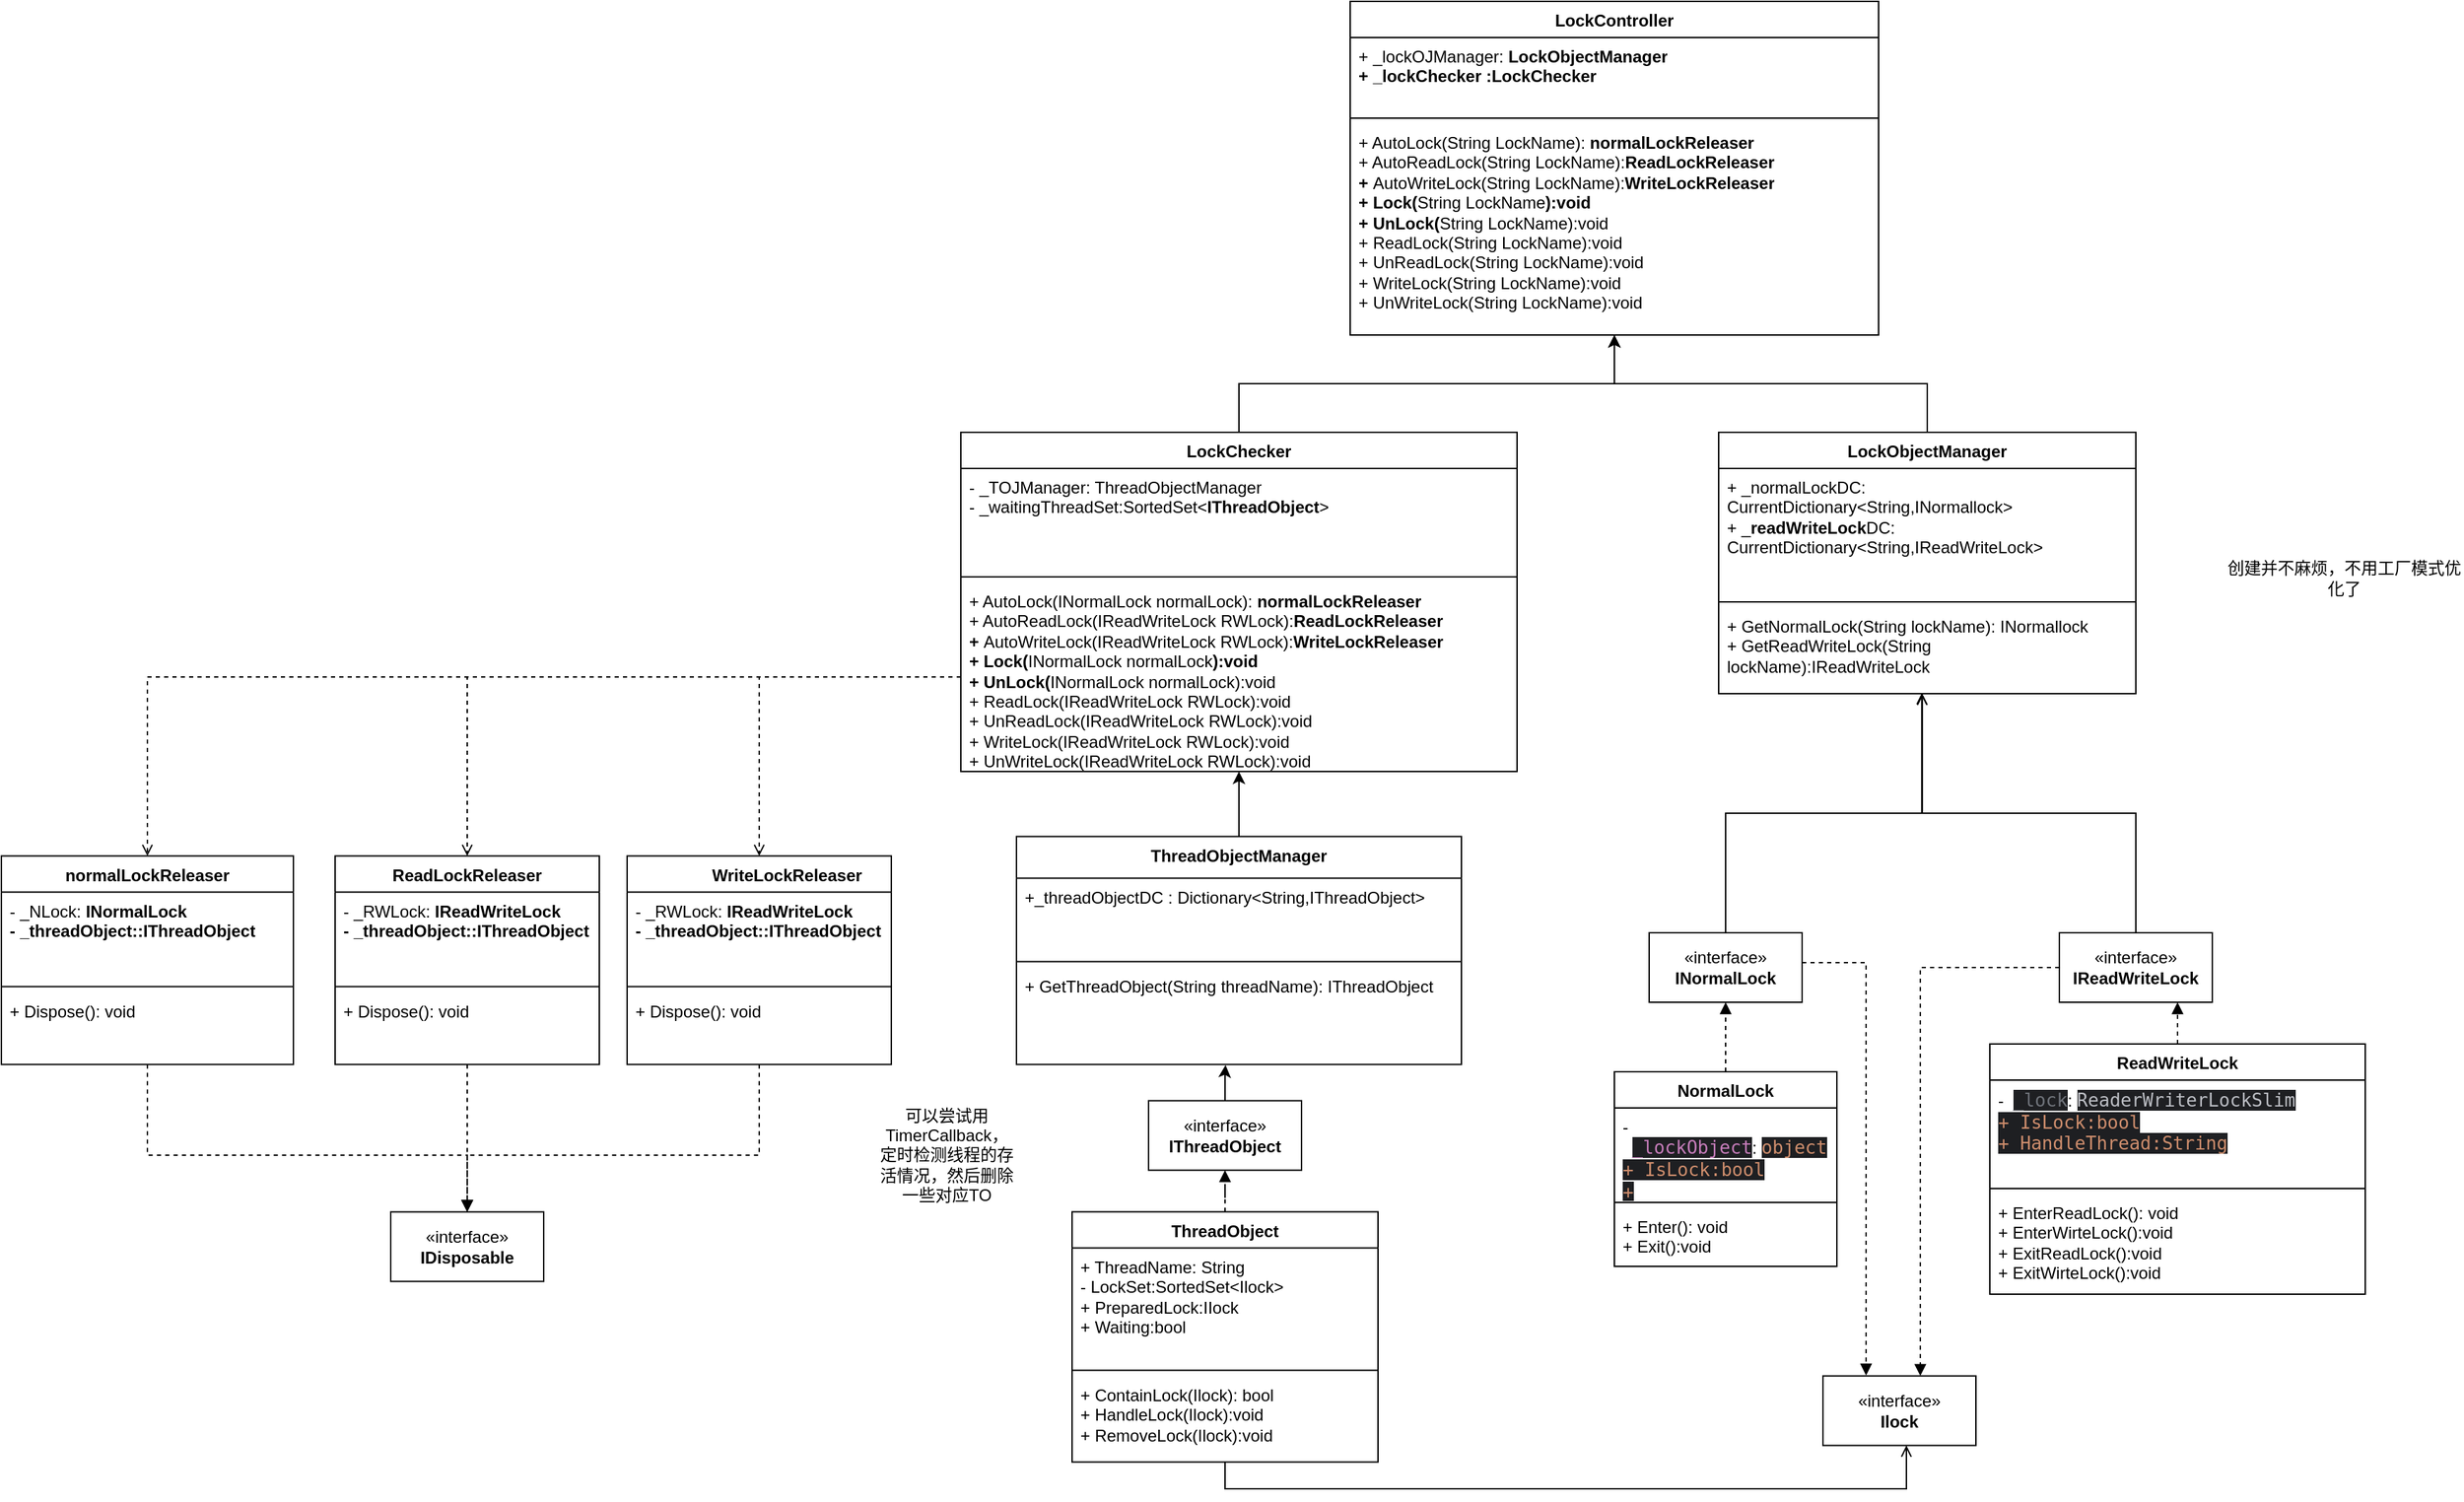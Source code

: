 <mxfile version="24.7.17">
  <diagram name="第 1 页" id="JpvcieowRDWIJuaSSqmZ">
    <mxGraphModel dx="2578" dy="1491" grid="1" gridSize="10" guides="1" tooltips="1" connect="1" arrows="1" fold="1" page="1" pageScale="1" pageWidth="3300" pageHeight="2339" math="0" shadow="0">
      <root>
        <mxCell id="0" />
        <mxCell id="1" parent="0" />
        <mxCell id="YCzQFa3O_kxyJUHs1YJj-19" style="edgeStyle=orthogonalEdgeStyle;rounded=0;orthogonalLoop=1;jettySize=auto;html=1;endArrow=block;endFill=1;dashed=1;" parent="1" source="YCzQFa3O_kxyJUHs1YJj-2" target="YCzQFa3O_kxyJUHs1YJj-7" edge="1">
          <mxGeometry relative="1" as="geometry" />
        </mxCell>
        <mxCell id="YCzQFa3O_kxyJUHs1YJj-2" value="NormalLock" style="swimlane;fontStyle=1;align=center;verticalAlign=top;childLayout=stackLayout;horizontal=1;startSize=26;horizontalStack=0;resizeParent=1;resizeParentMax=0;resizeLast=0;collapsible=1;marginBottom=0;whiteSpace=wrap;html=1;" parent="1" vertex="1">
          <mxGeometry x="1760" y="1120" width="160" height="140" as="geometry" />
        </mxCell>
        <mxCell id="YCzQFa3O_kxyJUHs1YJj-3" value="-&amp;nbsp;&amp;nbsp;&lt;span style=&quot;color: rgb(199, 125, 187); font-family: &amp;quot;JetBrains Mono&amp;quot;, monospace; font-size: 9.8pt; background-color: rgb(30, 31, 34);&quot;&gt;_lockObject&lt;/span&gt;&lt;span style=&quot;background-color: initial;&quot;&gt;:&amp;nbsp;&lt;/span&gt;&lt;span style=&quot;color: rgb(207, 142, 109); font-family: &amp;quot;JetBrains Mono&amp;quot;, monospace; font-size: 9.8pt; background-color: rgb(30, 31, 34);&quot;&gt;object&lt;/span&gt;&lt;div&gt;&lt;font face=&quot;JetBrains Mono, monospace&quot; color=&quot;#cf8e6d&quot;&gt;&lt;span style=&quot;font-size: 13.067px; background-color: rgb(30, 31, 34);&quot;&gt;+ IsLock:bool&lt;/span&gt;&lt;/font&gt;&lt;/div&gt;&lt;div&gt;&lt;font face=&quot;JetBrains Mono, monospace&quot; color=&quot;#cf8e6d&quot;&gt;&lt;span style=&quot;font-size: 13.067px; background-color: rgb(30, 31, 34);&quot;&gt;+ HandleThread:String&lt;/span&gt;&lt;/font&gt;&lt;/div&gt;" style="text;strokeColor=none;fillColor=none;align=left;verticalAlign=top;spacingLeft=4;spacingRight=4;overflow=hidden;rotatable=0;points=[[0,0.5],[1,0.5]];portConstraint=eastwest;whiteSpace=wrap;html=1;" parent="YCzQFa3O_kxyJUHs1YJj-2" vertex="1">
          <mxGeometry y="26" width="160" height="64" as="geometry" />
        </mxCell>
        <mxCell id="YCzQFa3O_kxyJUHs1YJj-4" value="" style="line;strokeWidth=1;fillColor=none;align=left;verticalAlign=middle;spacingTop=-1;spacingLeft=3;spacingRight=3;rotatable=0;labelPosition=right;points=[];portConstraint=eastwest;strokeColor=inherit;" parent="YCzQFa3O_kxyJUHs1YJj-2" vertex="1">
          <mxGeometry y="90" width="160" height="8" as="geometry" />
        </mxCell>
        <mxCell id="YCzQFa3O_kxyJUHs1YJj-5" value="+ Enter(): void&lt;div&gt;+ Exit():void&lt;/div&gt;" style="text;strokeColor=none;fillColor=none;align=left;verticalAlign=top;spacingLeft=4;spacingRight=4;overflow=hidden;rotatable=0;points=[[0,0.5],[1,0.5]];portConstraint=eastwest;whiteSpace=wrap;html=1;" parent="YCzQFa3O_kxyJUHs1YJj-2" vertex="1">
          <mxGeometry y="98" width="160" height="42" as="geometry" />
        </mxCell>
        <mxCell id="YCzQFa3O_kxyJUHs1YJj-36" style="edgeStyle=orthogonalEdgeStyle;rounded=0;orthogonalLoop=1;jettySize=auto;html=1;entryX=0.191;entryY=0.064;entryDx=0;entryDy=0;dashed=1;endArrow=block;endFill=1;entryPerimeter=0;" parent="1" edge="1">
          <mxGeometry relative="1" as="geometry">
            <mxPoint x="1895" y="1041.5" as="sourcePoint" />
            <mxPoint x="1941.01" y="1338.51" as="targetPoint" />
            <Array as="points">
              <mxPoint x="1941" y="1042" />
            </Array>
          </mxGeometry>
        </mxCell>
        <mxCell id="YCzQFa3O_kxyJUHs1YJj-7" value="«interface»&lt;br&gt;&lt;b&gt;INormalLock&lt;/b&gt;" style="html=1;whiteSpace=wrap;" parent="1" vertex="1">
          <mxGeometry x="1785" y="1020" width="110" height="50" as="geometry" />
        </mxCell>
        <mxCell id="YCzQFa3O_kxyJUHs1YJj-8" value="ReadWriteLock" style="swimlane;fontStyle=1;align=center;verticalAlign=top;childLayout=stackLayout;horizontal=1;startSize=26;horizontalStack=0;resizeParent=1;resizeParentMax=0;resizeLast=0;collapsible=1;marginBottom=0;whiteSpace=wrap;html=1;" parent="1" vertex="1">
          <mxGeometry x="2030" y="1100" width="270" height="180" as="geometry" />
        </mxCell>
        <mxCell id="YCzQFa3O_kxyJUHs1YJj-9" value="-&amp;nbsp;&amp;nbsp;&lt;span style=&quot;color: rgb(111, 115, 122); font-family: &amp;quot;JetBrains Mono&amp;quot;, monospace; font-size: 9.8pt; background-color: rgb(30, 31, 34);&quot;&gt;_lock&lt;/span&gt;&lt;span style=&quot;background-color: initial;&quot;&gt;:&amp;nbsp;&lt;/span&gt;&lt;span style=&quot;font-family: &amp;quot;JetBrains Mono&amp;quot;, monospace; font-size: 9.8pt; background-color: rgb(30, 31, 34); color: rgb(188, 190, 196);&quot;&gt;ReaderWriterLockSlim&lt;/span&gt;&lt;div&gt;&lt;div&gt;&lt;font face=&quot;JetBrains Mono, monospace&quot; color=&quot;#cf8e6d&quot;&gt;&lt;span style=&quot;font-size: 13.067px; background-color: rgb(30, 31, 34);&quot;&gt;+ IsLock:bool&lt;/span&gt;&lt;/font&gt;&lt;/div&gt;&lt;div&gt;&lt;font face=&quot;JetBrains Mono, monospace&quot; color=&quot;#cf8e6d&quot;&gt;&lt;span style=&quot;font-size: 13.067px; background-color: rgb(30, 31, 34);&quot;&gt;+ HandleThread:String&lt;/span&gt;&lt;/font&gt;&lt;/div&gt;&lt;/div&gt;" style="text;strokeColor=none;fillColor=none;align=left;verticalAlign=top;spacingLeft=4;spacingRight=4;overflow=hidden;rotatable=0;points=[[0,0.5],[1,0.5]];portConstraint=eastwest;whiteSpace=wrap;html=1;" parent="YCzQFa3O_kxyJUHs1YJj-8" vertex="1">
          <mxGeometry y="26" width="270" height="74" as="geometry" />
        </mxCell>
        <mxCell id="YCzQFa3O_kxyJUHs1YJj-10" value="" style="line;strokeWidth=1;fillColor=none;align=left;verticalAlign=middle;spacingTop=-1;spacingLeft=3;spacingRight=3;rotatable=0;labelPosition=right;points=[];portConstraint=eastwest;strokeColor=inherit;" parent="YCzQFa3O_kxyJUHs1YJj-8" vertex="1">
          <mxGeometry y="100" width="270" height="8" as="geometry" />
        </mxCell>
        <mxCell id="YCzQFa3O_kxyJUHs1YJj-11" value="+ EnterReadLock(): void&lt;div&gt;+ EnterWirteLock():void&lt;/div&gt;&lt;div&gt;&lt;div&gt;+ Exit&lt;span style=&quot;background-color: initial;&quot;&gt;ReadLock&lt;/span&gt;&lt;span style=&quot;background-color: initial;&quot;&gt;():void&lt;/span&gt;&lt;/div&gt;&lt;div&gt;+ ExitWirte&lt;span style=&quot;background-color: initial;&quot;&gt;Lock&lt;/span&gt;&lt;span style=&quot;background-color: initial;&quot;&gt;():void&lt;/span&gt;&lt;/div&gt;&lt;/div&gt;" style="text;strokeColor=none;fillColor=none;align=left;verticalAlign=top;spacingLeft=4;spacingRight=4;overflow=hidden;rotatable=0;points=[[0,0.5],[1,0.5]];portConstraint=eastwest;whiteSpace=wrap;html=1;" parent="YCzQFa3O_kxyJUHs1YJj-8" vertex="1">
          <mxGeometry y="108" width="270" height="72" as="geometry" />
        </mxCell>
        <mxCell id="YCzQFa3O_kxyJUHs1YJj-37" style="edgeStyle=orthogonalEdgeStyle;rounded=0;orthogonalLoop=1;jettySize=auto;html=1;endArrow=block;endFill=1;dashed=1;" parent="1" source="YCzQFa3O_kxyJUHs1YJj-13" target="YCzQFa3O_kxyJUHs1YJj-35" edge="1">
          <mxGeometry relative="1" as="geometry">
            <Array as="points">
              <mxPoint x="1980" y="1045" />
            </Array>
          </mxGeometry>
        </mxCell>
        <mxCell id="YCzQFa3O_kxyJUHs1YJj-13" value="«interface»&lt;br&gt;&lt;b&gt;IReadWriteLock&lt;/b&gt;" style="html=1;whiteSpace=wrap;" parent="1" vertex="1">
          <mxGeometry x="2080" y="1020" width="110" height="50" as="geometry" />
        </mxCell>
        <mxCell id="YCzQFa3O_kxyJUHs1YJj-14" style="edgeStyle=orthogonalEdgeStyle;rounded=0;orthogonalLoop=1;jettySize=auto;html=1;endArrow=block;endFill=1;dashed=1;" parent="1" source="YCzQFa3O_kxyJUHs1YJj-8" target="YCzQFa3O_kxyJUHs1YJj-13" edge="1">
          <mxGeometry relative="1" as="geometry">
            <Array as="points">
              <mxPoint x="2134" y="1100" />
              <mxPoint x="2134" y="1100" />
            </Array>
          </mxGeometry>
        </mxCell>
        <mxCell id="oQ2wsqFGVVxGp0r1LtrE-35" style="edgeStyle=orthogonalEdgeStyle;rounded=0;orthogonalLoop=1;jettySize=auto;html=1;" edge="1" parent="1" source="YCzQFa3O_kxyJUHs1YJj-15" target="oQ2wsqFGVVxGp0r1LtrE-30">
          <mxGeometry relative="1" as="geometry" />
        </mxCell>
        <mxCell id="YCzQFa3O_kxyJUHs1YJj-15" value="LockObjectManager" style="swimlane;fontStyle=1;align=center;verticalAlign=top;childLayout=stackLayout;horizontal=1;startSize=26;horizontalStack=0;resizeParent=1;resizeParentMax=0;resizeLast=0;collapsible=1;marginBottom=0;whiteSpace=wrap;html=1;" parent="1" vertex="1">
          <mxGeometry x="1835" y="660" width="300" height="188" as="geometry" />
        </mxCell>
        <mxCell id="YCzQFa3O_kxyJUHs1YJj-16" value="+ _normalLockDC: CurrentDictionary&amp;lt;String,INormallock&amp;gt;&lt;div&gt;+ _&lt;span style=&quot;font-weight: 700; text-align: center;&quot;&gt;readWriteLock&lt;/span&gt;DC: CurrentDictionary&amp;lt;&lt;span style=&quot;background-color: initial;&quot;&gt;String,IReadWriteLock&lt;/span&gt;&lt;span style=&quot;background-color: initial;&quot;&gt;&amp;gt;&lt;/span&gt;&lt;/div&gt;" style="text;strokeColor=none;fillColor=none;align=left;verticalAlign=top;spacingLeft=4;spacingRight=4;overflow=hidden;rotatable=0;points=[[0,0.5],[1,0.5]];portConstraint=eastwest;whiteSpace=wrap;html=1;" parent="YCzQFa3O_kxyJUHs1YJj-15" vertex="1">
          <mxGeometry y="26" width="300" height="92" as="geometry" />
        </mxCell>
        <mxCell id="YCzQFa3O_kxyJUHs1YJj-17" value="" style="line;strokeWidth=1;fillColor=none;align=left;verticalAlign=middle;spacingTop=-1;spacingLeft=3;spacingRight=3;rotatable=0;labelPosition=right;points=[];portConstraint=eastwest;strokeColor=inherit;" parent="YCzQFa3O_kxyJUHs1YJj-15" vertex="1">
          <mxGeometry y="118" width="300" height="8" as="geometry" />
        </mxCell>
        <mxCell id="YCzQFa3O_kxyJUHs1YJj-18" value="+ GetNormalLock(String lockName): INormallock&lt;div&gt;+ GetReadWriteLock(String lockName):&lt;span style=&quot;background-color: initial;&quot;&gt;IReadWriteLock&lt;/span&gt;&lt;/div&gt;" style="text;strokeColor=none;fillColor=none;align=left;verticalAlign=top;spacingLeft=4;spacingRight=4;overflow=hidden;rotatable=0;points=[[0,0.5],[1,0.5]];portConstraint=eastwest;whiteSpace=wrap;html=1;" parent="YCzQFa3O_kxyJUHs1YJj-15" vertex="1">
          <mxGeometry y="126" width="300" height="62" as="geometry" />
        </mxCell>
        <mxCell id="YCzQFa3O_kxyJUHs1YJj-20" style="edgeStyle=orthogonalEdgeStyle;rounded=0;orthogonalLoop=1;jettySize=auto;html=1;entryX=0.487;entryY=0.992;entryDx=0;entryDy=0;entryPerimeter=0;endArrow=open;endFill=0;" parent="1" source="YCzQFa3O_kxyJUHs1YJj-7" target="YCzQFa3O_kxyJUHs1YJj-18" edge="1">
          <mxGeometry relative="1" as="geometry" />
        </mxCell>
        <mxCell id="YCzQFa3O_kxyJUHs1YJj-21" style="edgeStyle=orthogonalEdgeStyle;rounded=0;orthogonalLoop=1;jettySize=auto;html=1;entryX=0.488;entryY=1;entryDx=0;entryDy=0;entryPerimeter=0;endArrow=open;endFill=0;" parent="1" source="YCzQFa3O_kxyJUHs1YJj-13" target="YCzQFa3O_kxyJUHs1YJj-18" edge="1">
          <mxGeometry relative="1" as="geometry" />
        </mxCell>
        <mxCell id="YCzQFa3O_kxyJUHs1YJj-27" value="ThreadObjectManager" style="swimlane;fontStyle=1;align=center;verticalAlign=top;childLayout=stackLayout;horizontal=1;startSize=30;horizontalStack=0;resizeParent=1;resizeParentMax=0;resizeLast=0;collapsible=1;marginBottom=0;whiteSpace=wrap;html=1;" parent="1" vertex="1">
          <mxGeometry x="1330" y="950.81" width="320" height="164" as="geometry" />
        </mxCell>
        <mxCell id="YCzQFa3O_kxyJUHs1YJj-28" value="+_threadObjectDC : Dictionary&amp;lt;String,IThreadObject&amp;gt;" style="text;strokeColor=none;fillColor=none;align=left;verticalAlign=top;spacingLeft=4;spacingRight=4;overflow=hidden;rotatable=0;points=[[0,0.5],[1,0.5]];portConstraint=eastwest;whiteSpace=wrap;html=1;" parent="YCzQFa3O_kxyJUHs1YJj-27" vertex="1">
          <mxGeometry y="30" width="320" height="56" as="geometry" />
        </mxCell>
        <mxCell id="YCzQFa3O_kxyJUHs1YJj-29" value="" style="line;strokeWidth=1;fillColor=none;align=left;verticalAlign=middle;spacingTop=-1;spacingLeft=3;spacingRight=3;rotatable=0;labelPosition=right;points=[];portConstraint=eastwest;strokeColor=inherit;" parent="YCzQFa3O_kxyJUHs1YJj-27" vertex="1">
          <mxGeometry y="86" width="320" height="8" as="geometry" />
        </mxCell>
        <mxCell id="YCzQFa3O_kxyJUHs1YJj-30" value="+ GetThreadObject(String threadName): IThreadObject" style="text;strokeColor=none;fillColor=none;align=left;verticalAlign=top;spacingLeft=4;spacingRight=4;overflow=hidden;rotatable=0;points=[[0,0.5],[1,0.5]];portConstraint=eastwest;whiteSpace=wrap;html=1;" parent="YCzQFa3O_kxyJUHs1YJj-27" vertex="1">
          <mxGeometry y="94" width="320" height="70" as="geometry" />
        </mxCell>
        <mxCell id="YCzQFa3O_kxyJUHs1YJj-44" style="edgeStyle=orthogonalEdgeStyle;rounded=0;orthogonalLoop=1;jettySize=auto;html=1;entryX=0.5;entryY=1;entryDx=0;entryDy=0;endArrow=block;endFill=1;dashed=1;" parent="1" source="YCzQFa3O_kxyJUHs1YJj-31" target="YCzQFa3O_kxyJUHs1YJj-43" edge="1">
          <mxGeometry relative="1" as="geometry" />
        </mxCell>
        <mxCell id="YCzQFa3O_kxyJUHs1YJj-31" value="ThreadObject" style="swimlane;fontStyle=1;align=center;verticalAlign=top;childLayout=stackLayout;horizontal=1;startSize=26;horizontalStack=0;resizeParent=1;resizeParentMax=0;resizeLast=0;collapsible=1;marginBottom=0;whiteSpace=wrap;html=1;" parent="1" vertex="1">
          <mxGeometry x="1370" y="1220.81" width="220" height="180" as="geometry" />
        </mxCell>
        <mxCell id="YCzQFa3O_kxyJUHs1YJj-32" value="+ ThreadName: String&lt;div&gt;- LockSet:SortedSet&amp;lt;Ilock&amp;gt;&lt;/div&gt;&lt;div&gt;+ PreparedLock:IIock&lt;/div&gt;&lt;div&gt;+ Waiting:bool&lt;/div&gt;" style="text;strokeColor=none;fillColor=none;align=left;verticalAlign=top;spacingLeft=4;spacingRight=4;overflow=hidden;rotatable=0;points=[[0,0.5],[1,0.5]];portConstraint=eastwest;whiteSpace=wrap;html=1;" parent="YCzQFa3O_kxyJUHs1YJj-31" vertex="1">
          <mxGeometry y="26" width="220" height="84" as="geometry" />
        </mxCell>
        <mxCell id="YCzQFa3O_kxyJUHs1YJj-33" value="" style="line;strokeWidth=1;fillColor=none;align=left;verticalAlign=middle;spacingTop=-1;spacingLeft=3;spacingRight=3;rotatable=0;labelPosition=right;points=[];portConstraint=eastwest;strokeColor=inherit;" parent="YCzQFa3O_kxyJUHs1YJj-31" vertex="1">
          <mxGeometry y="110" width="220" height="8" as="geometry" />
        </mxCell>
        <mxCell id="YCzQFa3O_kxyJUHs1YJj-34" value="+ ContainLock(Ilock): bool&lt;div&gt;+ HandleLock(Ilock):void&lt;/div&gt;&lt;div&gt;+ RemoveLock(Ilock):void&lt;/div&gt;" style="text;strokeColor=none;fillColor=none;align=left;verticalAlign=top;spacingLeft=4;spacingRight=4;overflow=hidden;rotatable=0;points=[[0,0.5],[1,0.5]];portConstraint=eastwest;whiteSpace=wrap;html=1;" parent="YCzQFa3O_kxyJUHs1YJj-31" vertex="1">
          <mxGeometry y="118" width="220" height="62" as="geometry" />
        </mxCell>
        <mxCell id="YCzQFa3O_kxyJUHs1YJj-35" value="«interface»&lt;br&gt;&lt;b&gt;Ilock&lt;/b&gt;" style="html=1;whiteSpace=wrap;" parent="1" vertex="1">
          <mxGeometry x="1910" y="1338.81" width="110" height="50" as="geometry" />
        </mxCell>
        <mxCell id="YCzQFa3O_kxyJUHs1YJj-43" value="«interface»&lt;br&gt;&lt;b&gt;IThreadObject&lt;/b&gt;" style="html=1;whiteSpace=wrap;" parent="1" vertex="1">
          <mxGeometry x="1425" y="1140.81" width="110" height="50" as="geometry" />
        </mxCell>
        <mxCell id="YCzQFa3O_kxyJUHs1YJj-46" style="edgeStyle=orthogonalEdgeStyle;rounded=0;orthogonalLoop=1;jettySize=auto;html=1;entryX=0.47;entryY=1.005;entryDx=0;entryDy=0;entryPerimeter=0;" parent="1" source="YCzQFa3O_kxyJUHs1YJj-43" target="YCzQFa3O_kxyJUHs1YJj-30" edge="1">
          <mxGeometry relative="1" as="geometry" />
        </mxCell>
        <mxCell id="YCzQFa3O_kxyJUHs1YJj-47" value="可以尝试用TimerCallback，定时检测线程的存活情况，然后删除一些对应TO" style="text;html=1;align=center;verticalAlign=middle;whiteSpace=wrap;rounded=0;" parent="1" vertex="1">
          <mxGeometry x="1230" y="1120" width="100" height="120" as="geometry" />
        </mxCell>
        <mxCell id="oQ2wsqFGVVxGp0r1LtrE-34" style="edgeStyle=orthogonalEdgeStyle;rounded=0;orthogonalLoop=1;jettySize=auto;html=1;" edge="1" parent="1" source="YCzQFa3O_kxyJUHs1YJj-67" target="oQ2wsqFGVVxGp0r1LtrE-30">
          <mxGeometry relative="1" as="geometry" />
        </mxCell>
        <mxCell id="YCzQFa3O_kxyJUHs1YJj-67" value="LockChecker" style="swimlane;fontStyle=1;align=center;verticalAlign=top;childLayout=stackLayout;horizontal=1;startSize=26;horizontalStack=0;resizeParent=1;resizeParentMax=0;resizeLast=0;collapsible=1;marginBottom=0;whiteSpace=wrap;html=1;" parent="1" vertex="1">
          <mxGeometry x="1290" y="660" width="400" height="244" as="geometry" />
        </mxCell>
        <mxCell id="YCzQFa3O_kxyJUHs1YJj-68" value="- _TOJManager: ThreadObjectManager&lt;div&gt;- _waitingThreadSet:&lt;span style=&quot;background-color: initial;&quot;&gt;SortedSet&amp;lt;&lt;/span&gt;&lt;b style=&quot;text-align: center;&quot;&gt;IThreadObject&lt;/b&gt;&lt;span style=&quot;background-color: initial;&quot;&gt;&amp;gt;&lt;/span&gt;&lt;/div&gt;" style="text;strokeColor=none;fillColor=none;align=left;verticalAlign=top;spacingLeft=4;spacingRight=4;overflow=hidden;rotatable=0;points=[[0,0.5],[1,0.5]];portConstraint=eastwest;whiteSpace=wrap;html=1;" parent="YCzQFa3O_kxyJUHs1YJj-67" vertex="1">
          <mxGeometry y="26" width="400" height="74" as="geometry" />
        </mxCell>
        <mxCell id="YCzQFa3O_kxyJUHs1YJj-69" value="" style="line;strokeWidth=1;fillColor=none;align=left;verticalAlign=middle;spacingTop=-1;spacingLeft=3;spacingRight=3;rotatable=0;labelPosition=right;points=[];portConstraint=eastwest;strokeColor=inherit;" parent="YCzQFa3O_kxyJUHs1YJj-67" vertex="1">
          <mxGeometry y="100" width="400" height="8" as="geometry" />
        </mxCell>
        <mxCell id="YCzQFa3O_kxyJUHs1YJj-70" value="+ AutoLock(INormalLock normalLock):&amp;nbsp;&lt;span style=&quot;font-weight: 700;&quot;&gt;normalLockReleaser&lt;/span&gt;&lt;div&gt;+ AutoReadLock(IReadWriteLock RWLock):&lt;span style=&quot;font-weight: 700; text-align: center; background-color: initial;&quot;&gt;ReadLockReleaser&lt;/span&gt;&lt;/div&gt;&lt;div&gt;&lt;span style=&quot;font-weight: 700; text-align: center; background-color: initial;&quot;&gt;+&amp;nbsp;&lt;/span&gt;&lt;span style=&quot;background-color: initial;&quot;&gt;AutoWriteLock(IReadWriteLock RWLock):&lt;/span&gt;&lt;span style=&quot;font-weight: 700; text-align: center; background-color: initial;&quot;&gt;WriteLockReleaser&lt;/span&gt;&lt;/div&gt;&lt;div&gt;&lt;span style=&quot;font-weight: 700; text-align: center; background-color: initial;&quot;&gt;+ Lock(&lt;/span&gt;INormalLock normalLock&lt;span style=&quot;font-weight: 700; text-align: center; background-color: initial;&quot;&gt;):void&lt;/span&gt;&lt;/div&gt;&lt;div&gt;&lt;span style=&quot;font-weight: 700; text-align: center; background-color: initial;&quot;&gt;+ UnLock(&lt;/span&gt;&lt;span style=&quot;background-color: initial;&quot;&gt;INormalLock normalLock):void&lt;/span&gt;&lt;/div&gt;&lt;div&gt;&lt;span style=&quot;background-color: initial;&quot;&gt;+ ReadLock(&lt;/span&gt;&lt;span style=&quot;background-color: initial;&quot;&gt;IReadWriteLock RWLock&lt;/span&gt;&lt;span style=&quot;background-color: initial;&quot;&gt;):void&lt;/span&gt;&lt;/div&gt;&lt;div&gt;&lt;span style=&quot;background-color: initial;&quot;&gt;+ UnReadLock(&lt;/span&gt;&lt;span style=&quot;background-color: initial;&quot;&gt;IReadWriteLock RWLock&lt;/span&gt;&lt;span style=&quot;background-color: initial;&quot;&gt;):void&lt;/span&gt;&lt;/div&gt;&lt;div&gt;&lt;span style=&quot;background-color: initial;&quot;&gt;+ WriteLock(&lt;/span&gt;&lt;span style=&quot;background-color: initial;&quot;&gt;IReadWriteLock RWLock&lt;/span&gt;&lt;span style=&quot;background-color: initial;&quot;&gt;):void&lt;/span&gt;&lt;/div&gt;&lt;div&gt;&lt;span style=&quot;background-color: initial;&quot;&gt;+ UnWriteLock(&lt;/span&gt;&lt;span style=&quot;background-color: initial;&quot;&gt;IReadWriteLock RWLock&lt;/span&gt;&lt;span style=&quot;background-color: initial;&quot;&gt;):void&lt;/span&gt;&lt;/div&gt;" style="text;strokeColor=none;fillColor=none;align=left;verticalAlign=top;spacingLeft=4;spacingRight=4;overflow=hidden;rotatable=0;points=[[0,0.5],[1,0.5]];portConstraint=eastwest;whiteSpace=wrap;html=1;" parent="YCzQFa3O_kxyJUHs1YJj-67" vertex="1">
          <mxGeometry y="108" width="400" height="136" as="geometry" />
        </mxCell>
        <mxCell id="YCzQFa3O_kxyJUHs1YJj-72" style="edgeStyle=orthogonalEdgeStyle;rounded=0;orthogonalLoop=1;jettySize=auto;html=1;" parent="1" source="YCzQFa3O_kxyJUHs1YJj-27" target="YCzQFa3O_kxyJUHs1YJj-70" edge="1">
          <mxGeometry relative="1" as="geometry">
            <Array as="points">
              <mxPoint x="1490" y="910" />
              <mxPoint x="1490" y="910" />
            </Array>
          </mxGeometry>
        </mxCell>
        <mxCell id="YCzQFa3O_kxyJUHs1YJj-73" style="edgeStyle=orthogonalEdgeStyle;rounded=0;orthogonalLoop=1;jettySize=auto;html=1;endArrow=open;endFill=0;" parent="1" source="YCzQFa3O_kxyJUHs1YJj-34" target="YCzQFa3O_kxyJUHs1YJj-35" edge="1">
          <mxGeometry relative="1" as="geometry">
            <Array as="points">
              <mxPoint x="1480" y="1420" />
              <mxPoint x="1970" y="1420" />
            </Array>
          </mxGeometry>
        </mxCell>
        <mxCell id="oQ2wsqFGVVxGp0r1LtrE-25" style="edgeStyle=orthogonalEdgeStyle;rounded=0;orthogonalLoop=1;jettySize=auto;html=1;endArrow=block;endFill=1;dashed=1;" edge="1" parent="1" source="YCzQFa3O_kxyJUHs1YJj-79" target="oQ2wsqFGVVxGp0r1LtrE-11">
          <mxGeometry relative="1" as="geometry">
            <Array as="points">
              <mxPoint x="705" y="1180" />
              <mxPoint x="935" y="1180" />
            </Array>
          </mxGeometry>
        </mxCell>
        <mxCell id="YCzQFa3O_kxyJUHs1YJj-79" value="&lt;div style=&quot;text-align: left;&quot;&gt;&lt;span style=&quot;background-color: initial;&quot;&gt;normalLockReleaser&lt;/span&gt;&lt;/div&gt;" style="swimlane;fontStyle=1;align=center;verticalAlign=top;childLayout=stackLayout;horizontal=1;startSize=26;horizontalStack=0;resizeParent=1;resizeParentMax=0;resizeLast=0;collapsible=1;marginBottom=0;whiteSpace=wrap;html=1;" parent="1" vertex="1">
          <mxGeometry x="600" y="964.81" width="210" height="150" as="geometry" />
        </mxCell>
        <mxCell id="YCzQFa3O_kxyJUHs1YJj-80" value="- _NLock:&amp;nbsp;&lt;b style=&quot;text-align: center;&quot;&gt;INormalLock&lt;/b&gt;&lt;div&gt;&lt;b style=&quot;text-align: center;&quot;&gt;- _threadObject::IThreadObject&lt;/b&gt;&lt;/div&gt;" style="text;strokeColor=none;fillColor=none;align=left;verticalAlign=top;spacingLeft=4;spacingRight=4;overflow=hidden;rotatable=0;points=[[0,0.5],[1,0.5]];portConstraint=eastwest;whiteSpace=wrap;html=1;" parent="YCzQFa3O_kxyJUHs1YJj-79" vertex="1">
          <mxGeometry y="26" width="210" height="64" as="geometry" />
        </mxCell>
        <mxCell id="YCzQFa3O_kxyJUHs1YJj-81" value="" style="line;strokeWidth=1;fillColor=none;align=left;verticalAlign=middle;spacingTop=-1;spacingLeft=3;spacingRight=3;rotatable=0;labelPosition=right;points=[];portConstraint=eastwest;strokeColor=inherit;" parent="YCzQFa3O_kxyJUHs1YJj-79" vertex="1">
          <mxGeometry y="90" width="210" height="8" as="geometry" />
        </mxCell>
        <mxCell id="YCzQFa3O_kxyJUHs1YJj-82" value="+ Dispose(): void" style="text;strokeColor=none;fillColor=none;align=left;verticalAlign=top;spacingLeft=4;spacingRight=4;overflow=hidden;rotatable=0;points=[[0,0.5],[1,0.5]];portConstraint=eastwest;whiteSpace=wrap;html=1;" parent="YCzQFa3O_kxyJUHs1YJj-79" vertex="1">
          <mxGeometry y="98" width="210" height="52" as="geometry" />
        </mxCell>
        <mxCell id="oQ2wsqFGVVxGp0r1LtrE-2" style="edgeStyle=orthogonalEdgeStyle;rounded=0;orthogonalLoop=1;jettySize=auto;html=1;dashed=1;endArrow=open;endFill=0;" edge="1" parent="1" source="YCzQFa3O_kxyJUHs1YJj-70" target="YCzQFa3O_kxyJUHs1YJj-79">
          <mxGeometry relative="1" as="geometry" />
        </mxCell>
        <mxCell id="oQ2wsqFGVVxGp0r1LtrE-26" style="edgeStyle=orthogonalEdgeStyle;rounded=0;orthogonalLoop=1;jettySize=auto;html=1;endArrow=block;endFill=1;dashed=1;" edge="1" parent="1" source="oQ2wsqFGVVxGp0r1LtrE-7" target="oQ2wsqFGVVxGp0r1LtrE-11">
          <mxGeometry relative="1" as="geometry" />
        </mxCell>
        <mxCell id="oQ2wsqFGVVxGp0r1LtrE-7" value="ReadLockReleaser" style="swimlane;fontStyle=1;align=center;verticalAlign=top;childLayout=stackLayout;horizontal=1;startSize=26;horizontalStack=0;resizeParent=1;resizeParentMax=0;resizeLast=0;collapsible=1;marginBottom=0;whiteSpace=wrap;html=1;" vertex="1" parent="1">
          <mxGeometry x="840" y="964.81" width="190" height="150" as="geometry" />
        </mxCell>
        <mxCell id="oQ2wsqFGVVxGp0r1LtrE-8" value="- _RWLock:&amp;nbsp;&lt;b style=&quot;text-align: center;&quot;&gt;IReadWriteLock&lt;/b&gt;&lt;div&gt;&lt;b style=&quot;text-align: center;&quot;&gt;- _threadObject::IThreadObject&lt;/b&gt;&lt;/div&gt;" style="text;strokeColor=none;fillColor=none;align=left;verticalAlign=top;spacingLeft=4;spacingRight=4;overflow=hidden;rotatable=0;points=[[0,0.5],[1,0.5]];portConstraint=eastwest;whiteSpace=wrap;html=1;" vertex="1" parent="oQ2wsqFGVVxGp0r1LtrE-7">
          <mxGeometry y="26" width="190" height="64" as="geometry" />
        </mxCell>
        <mxCell id="oQ2wsqFGVVxGp0r1LtrE-9" value="" style="line;strokeWidth=1;fillColor=none;align=left;verticalAlign=middle;spacingTop=-1;spacingLeft=3;spacingRight=3;rotatable=0;labelPosition=right;points=[];portConstraint=eastwest;strokeColor=inherit;" vertex="1" parent="oQ2wsqFGVVxGp0r1LtrE-7">
          <mxGeometry y="90" width="190" height="8" as="geometry" />
        </mxCell>
        <mxCell id="oQ2wsqFGVVxGp0r1LtrE-10" value="+ Dispose(): void" style="text;strokeColor=none;fillColor=none;align=left;verticalAlign=top;spacingLeft=4;spacingRight=4;overflow=hidden;rotatable=0;points=[[0,0.5],[1,0.5]];portConstraint=eastwest;whiteSpace=wrap;html=1;" vertex="1" parent="oQ2wsqFGVVxGp0r1LtrE-7">
          <mxGeometry y="98" width="190" height="52" as="geometry" />
        </mxCell>
        <mxCell id="oQ2wsqFGVVxGp0r1LtrE-11" value="«interface»&lt;br&gt;&lt;b&gt;IDisposable&lt;/b&gt;" style="html=1;whiteSpace=wrap;" vertex="1" parent="1">
          <mxGeometry x="880" y="1220.81" width="110" height="50" as="geometry" />
        </mxCell>
        <mxCell id="oQ2wsqFGVVxGp0r1LtrE-14" style="edgeStyle=orthogonalEdgeStyle;rounded=0;orthogonalLoop=1;jettySize=auto;html=1;entryX=0.5;entryY=0;entryDx=0;entryDy=0;dashed=1;endArrow=open;endFill=0;" edge="1" parent="1" source="YCzQFa3O_kxyJUHs1YJj-70" target="oQ2wsqFGVVxGp0r1LtrE-7">
          <mxGeometry relative="1" as="geometry" />
        </mxCell>
        <mxCell id="oQ2wsqFGVVxGp0r1LtrE-27" style="edgeStyle=orthogonalEdgeStyle;rounded=0;orthogonalLoop=1;jettySize=auto;html=1;entryX=0.5;entryY=0;entryDx=0;entryDy=0;endArrow=block;endFill=1;dashed=1;" edge="1" parent="1" source="oQ2wsqFGVVxGp0r1LtrE-19" target="oQ2wsqFGVVxGp0r1LtrE-11">
          <mxGeometry relative="1" as="geometry">
            <Array as="points">
              <mxPoint x="1145" y="1180" />
              <mxPoint x="935" y="1180" />
            </Array>
          </mxGeometry>
        </mxCell>
        <mxCell id="oQ2wsqFGVVxGp0r1LtrE-19" value="&lt;blockquote style=&quot;margin: 0 0 0 40px; border: none; padding: 0px;&quot;&gt;WriteLockReleaser&lt;/blockquote&gt;" style="swimlane;fontStyle=1;align=center;verticalAlign=top;childLayout=stackLayout;horizontal=1;startSize=26;horizontalStack=0;resizeParent=1;resizeParentMax=0;resizeLast=0;collapsible=1;marginBottom=0;whiteSpace=wrap;html=1;" vertex="1" parent="1">
          <mxGeometry x="1050" y="964.81" width="190" height="150" as="geometry" />
        </mxCell>
        <mxCell id="oQ2wsqFGVVxGp0r1LtrE-20" value="- _RWLock:&amp;nbsp;&lt;b style=&quot;text-align: center;&quot;&gt;IReadWriteLock&lt;/b&gt;&lt;div&gt;&lt;b style=&quot;text-align: center;&quot;&gt;- _threadObject::IThreadObject&lt;/b&gt;&lt;/div&gt;" style="text;strokeColor=none;fillColor=none;align=left;verticalAlign=top;spacingLeft=4;spacingRight=4;overflow=hidden;rotatable=0;points=[[0,0.5],[1,0.5]];portConstraint=eastwest;whiteSpace=wrap;html=1;" vertex="1" parent="oQ2wsqFGVVxGp0r1LtrE-19">
          <mxGeometry y="26" width="190" height="64" as="geometry" />
        </mxCell>
        <mxCell id="oQ2wsqFGVVxGp0r1LtrE-21" value="" style="line;strokeWidth=1;fillColor=none;align=left;verticalAlign=middle;spacingTop=-1;spacingLeft=3;spacingRight=3;rotatable=0;labelPosition=right;points=[];portConstraint=eastwest;strokeColor=inherit;" vertex="1" parent="oQ2wsqFGVVxGp0r1LtrE-19">
          <mxGeometry y="90" width="190" height="8" as="geometry" />
        </mxCell>
        <mxCell id="oQ2wsqFGVVxGp0r1LtrE-22" value="+ Dispose(): void" style="text;strokeColor=none;fillColor=none;align=left;verticalAlign=top;spacingLeft=4;spacingRight=4;overflow=hidden;rotatable=0;points=[[0,0.5],[1,0.5]];portConstraint=eastwest;whiteSpace=wrap;html=1;" vertex="1" parent="oQ2wsqFGVVxGp0r1LtrE-19">
          <mxGeometry y="98" width="190" height="52" as="geometry" />
        </mxCell>
        <mxCell id="oQ2wsqFGVVxGp0r1LtrE-23" style="edgeStyle=orthogonalEdgeStyle;rounded=0;orthogonalLoop=1;jettySize=auto;html=1;dashed=1;endArrow=open;endFill=0;" edge="1" parent="1" source="YCzQFa3O_kxyJUHs1YJj-70" target="oQ2wsqFGVVxGp0r1LtrE-19">
          <mxGeometry relative="1" as="geometry" />
        </mxCell>
        <mxCell id="oQ2wsqFGVVxGp0r1LtrE-30" value="LockController" style="swimlane;fontStyle=1;align=center;verticalAlign=top;childLayout=stackLayout;horizontal=1;startSize=26;horizontalStack=0;resizeParent=1;resizeParentMax=0;resizeLast=0;collapsible=1;marginBottom=0;whiteSpace=wrap;html=1;" vertex="1" parent="1">
          <mxGeometry x="1570" y="350" width="380" height="240" as="geometry" />
        </mxCell>
        <mxCell id="oQ2wsqFGVVxGp0r1LtrE-31" value="+ _lockOJManager:&amp;nbsp;&lt;span style=&quot;font-weight: 700; text-align: center;&quot;&gt;LockObjectManager&lt;/span&gt;&lt;div&gt;&lt;span style=&quot;font-weight: 700; text-align: center;&quot;&gt;+ _lockChecker :&lt;/span&gt;&lt;span style=&quot;font-weight: 700; text-align: center; background-color: initial;&quot;&gt;LockChecker&lt;/span&gt;&lt;/div&gt;" style="text;strokeColor=none;fillColor=none;align=left;verticalAlign=top;spacingLeft=4;spacingRight=4;overflow=hidden;rotatable=0;points=[[0,0.5],[1,0.5]];portConstraint=eastwest;whiteSpace=wrap;html=1;" vertex="1" parent="oQ2wsqFGVVxGp0r1LtrE-30">
          <mxGeometry y="26" width="380" height="54" as="geometry" />
        </mxCell>
        <mxCell id="oQ2wsqFGVVxGp0r1LtrE-32" value="" style="line;strokeWidth=1;fillColor=none;align=left;verticalAlign=middle;spacingTop=-1;spacingLeft=3;spacingRight=3;rotatable=0;labelPosition=right;points=[];portConstraint=eastwest;strokeColor=inherit;" vertex="1" parent="oQ2wsqFGVVxGp0r1LtrE-30">
          <mxGeometry y="80" width="380" height="8" as="geometry" />
        </mxCell>
        <mxCell id="oQ2wsqFGVVxGp0r1LtrE-33" value="+ AutoLock(String LockName):&amp;nbsp;&lt;span style=&quot;font-weight: 700;&quot;&gt;normalLockReleaser&lt;/span&gt;&lt;div&gt;+ AutoReadLock(String LockName):&lt;span style=&quot;font-weight: 700; text-align: center; background-color: initial;&quot;&gt;ReadLockReleaser&lt;/span&gt;&lt;/div&gt;&lt;div&gt;&lt;span style=&quot;font-weight: 700; text-align: center; background-color: initial;&quot;&gt;+&amp;nbsp;&lt;/span&gt;&lt;span style=&quot;background-color: initial;&quot;&gt;AutoWriteLock(&lt;/span&gt;String LockName&lt;span style=&quot;background-color: initial;&quot;&gt;):&lt;/span&gt;&lt;span style=&quot;font-weight: 700; text-align: center; background-color: initial;&quot;&gt;WriteLockReleaser&lt;/span&gt;&lt;/div&gt;&lt;div&gt;&lt;span style=&quot;font-weight: 700; text-align: center; background-color: initial;&quot;&gt;+ Lock(&lt;/span&gt;String LockName&lt;span style=&quot;font-weight: 700; text-align: center; background-color: initial;&quot;&gt;):void&lt;/span&gt;&lt;/div&gt;&lt;div&gt;&lt;span style=&quot;font-weight: 700; text-align: center; background-color: initial;&quot;&gt;+ UnLock(&lt;/span&gt;String LockName&lt;span style=&quot;background-color: initial;&quot;&gt;):void&lt;/span&gt;&lt;/div&gt;&lt;div&gt;&lt;span style=&quot;background-color: initial;&quot;&gt;+ ReadLock(&lt;/span&gt;String LockName&lt;span style=&quot;background-color: initial;&quot;&gt;):void&lt;/span&gt;&lt;/div&gt;&lt;div&gt;&lt;span style=&quot;background-color: initial;&quot;&gt;+ UnReadLock(&lt;/span&gt;String LockName&lt;span style=&quot;background-color: initial;&quot;&gt;):void&lt;/span&gt;&lt;/div&gt;&lt;div&gt;&lt;span style=&quot;background-color: initial;&quot;&gt;+ WriteLock(&lt;/span&gt;String LockName&lt;span style=&quot;background-color: initial;&quot;&gt;):void&lt;/span&gt;&lt;/div&gt;&lt;div&gt;&lt;span style=&quot;background-color: initial;&quot;&gt;+ UnWriteLock(&lt;/span&gt;String LockName&lt;span style=&quot;background-color: initial;&quot;&gt;):void&lt;/span&gt;&lt;/div&gt;" style="text;strokeColor=none;fillColor=none;align=left;verticalAlign=top;spacingLeft=4;spacingRight=4;overflow=hidden;rotatable=0;points=[[0,0.5],[1,0.5]];portConstraint=eastwest;whiteSpace=wrap;html=1;" vertex="1" parent="oQ2wsqFGVVxGp0r1LtrE-30">
          <mxGeometry y="88" width="380" height="152" as="geometry" />
        </mxCell>
        <mxCell id="oQ2wsqFGVVxGp0r1LtrE-49" value="创建并不麻烦，不用工厂模式优化了" style="text;html=1;align=center;verticalAlign=middle;whiteSpace=wrap;rounded=0;" vertex="1" parent="1">
          <mxGeometry x="2200" y="750" width="170" height="30" as="geometry" />
        </mxCell>
      </root>
    </mxGraphModel>
  </diagram>
</mxfile>
